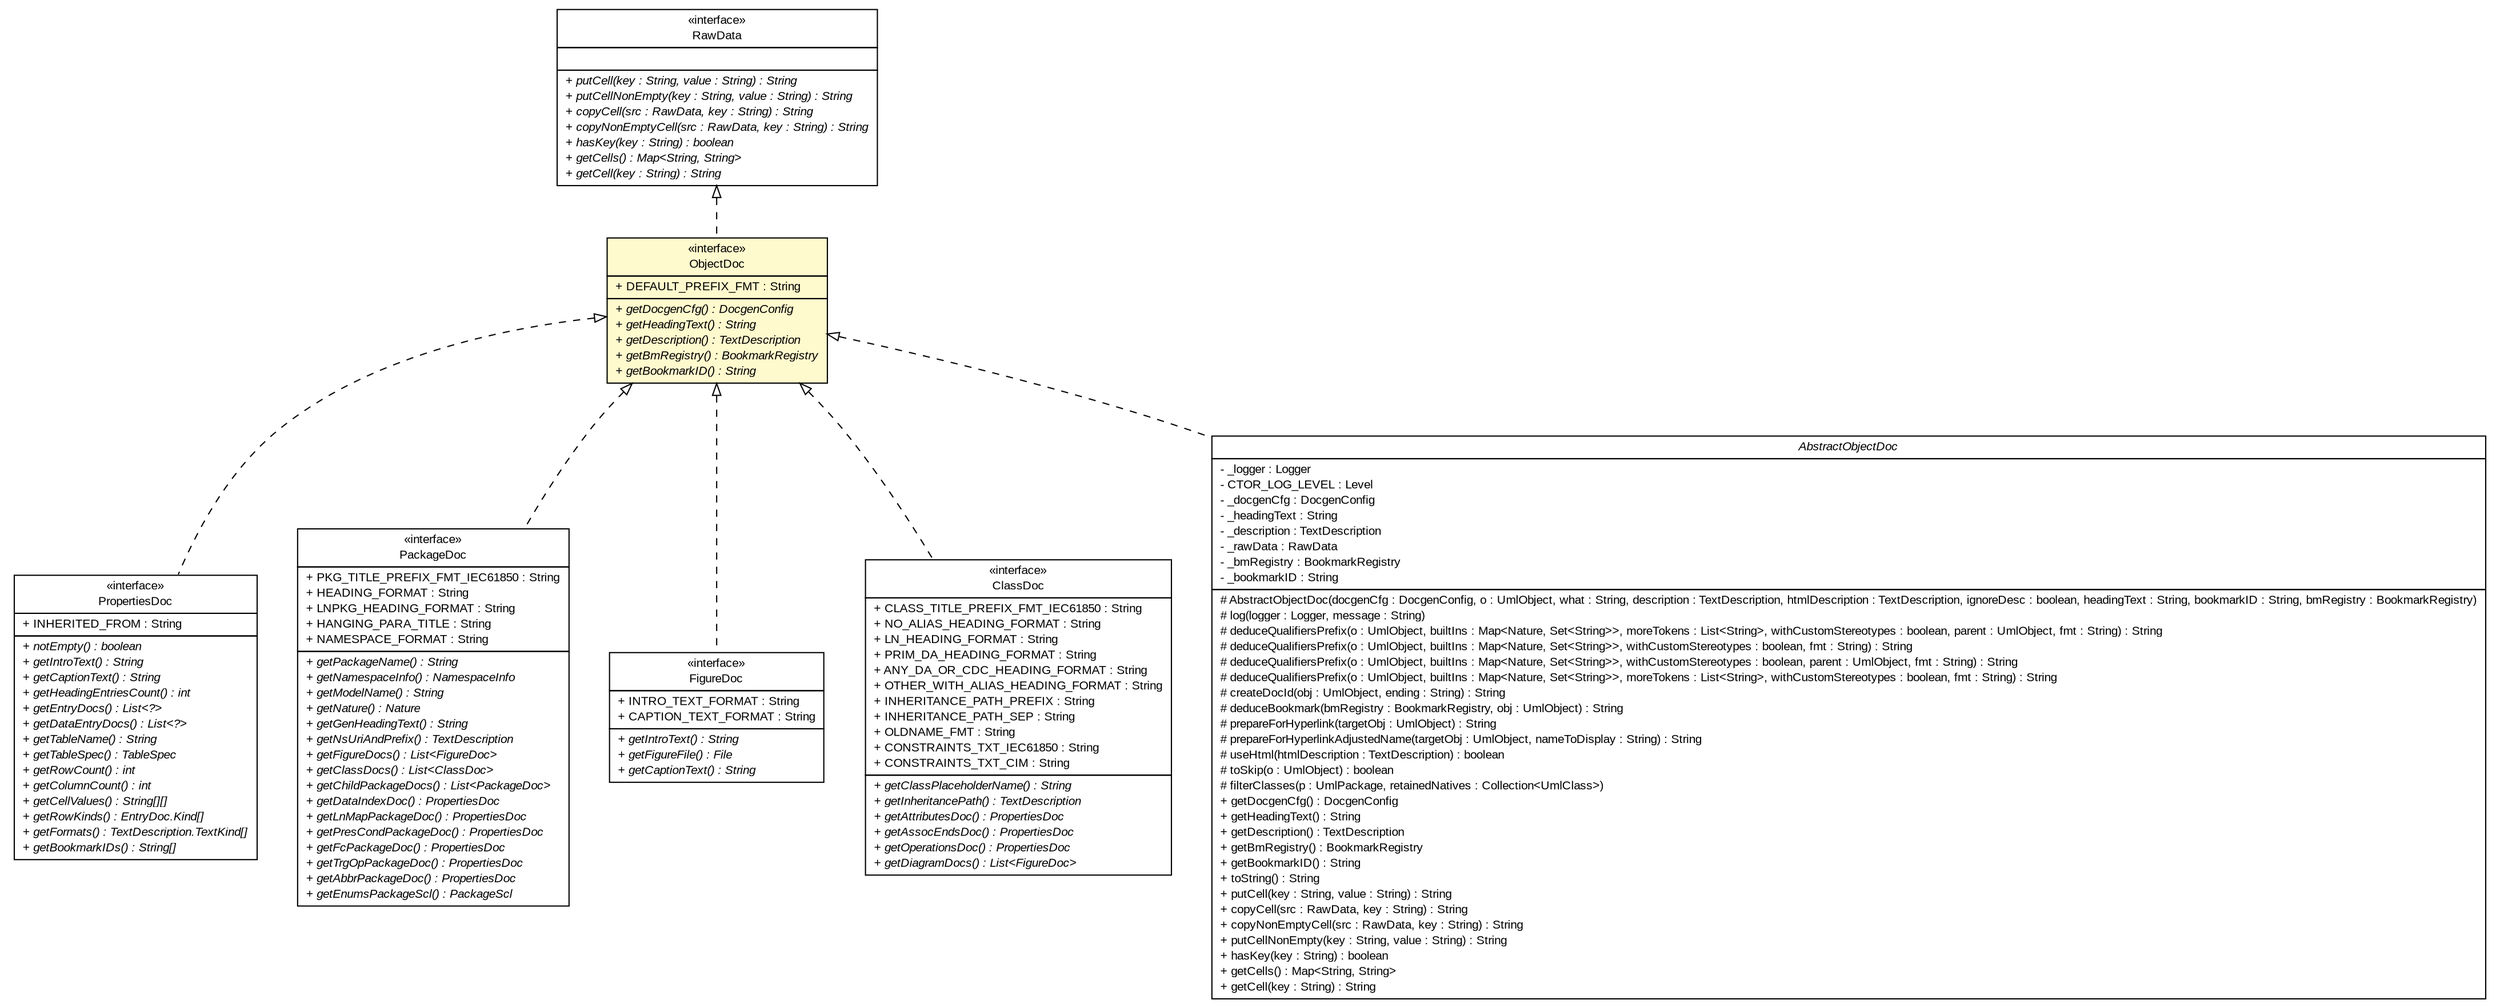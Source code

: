 #!/usr/local/bin/dot
#
# Class diagram 
# Generated by UMLGraph version R5_6_6-6-g3bdff0 (http://www.umlgraph.org/)
#

digraph G {
	edge [fontname="arial",fontsize=10,labelfontname="arial",labelfontsize=10];
	node [fontname="arial",fontsize=10,shape=plaintext];
	nodesep=0.25;
	ranksep=0.5;
	// org.tanjakostic.jcleancim.docgen.collector.RawData
	c141456 [label=<<table title="org.tanjakostic.jcleancim.docgen.collector.RawData" border="0" cellborder="1" cellspacing="0" cellpadding="2" port="p" href="./RawData.html">
		<tr><td><table border="0" cellspacing="0" cellpadding="1">
<tr><td align="center" balign="center"> &#171;interface&#187; </td></tr>
<tr><td align="center" balign="center"> RawData </td></tr>
		</table></td></tr>
		<tr><td><table border="0" cellspacing="0" cellpadding="1">
<tr><td align="left" balign="left">  </td></tr>
		</table></td></tr>
		<tr><td><table border="0" cellspacing="0" cellpadding="1">
<tr><td align="left" balign="left"><font face="Arial Italic" point-size="10.0"> + putCell(key : String, value : String) : String </font></td></tr>
<tr><td align="left" balign="left"><font face="Arial Italic" point-size="10.0"> + putCellNonEmpty(key : String, value : String) : String </font></td></tr>
<tr><td align="left" balign="left"><font face="Arial Italic" point-size="10.0"> + copyCell(src : RawData, key : String) : String </font></td></tr>
<tr><td align="left" balign="left"><font face="Arial Italic" point-size="10.0"> + copyNonEmptyCell(src : RawData, key : String) : String </font></td></tr>
<tr><td align="left" balign="left"><font face="Arial Italic" point-size="10.0"> + hasKey(key : String) : boolean </font></td></tr>
<tr><td align="left" balign="left"><font face="Arial Italic" point-size="10.0"> + getCells() : Map&lt;String, String&gt; </font></td></tr>
<tr><td align="left" balign="left"><font face="Arial Italic" point-size="10.0"> + getCell(key : String) : String </font></td></tr>
		</table></td></tr>
		</table>>, URL="./RawData.html", fontname="arial", fontcolor="black", fontsize=10.0];
	// org.tanjakostic.jcleancim.docgen.collector.PropertiesDoc
	c141457 [label=<<table title="org.tanjakostic.jcleancim.docgen.collector.PropertiesDoc" border="0" cellborder="1" cellspacing="0" cellpadding="2" port="p" href="./PropertiesDoc.html">
		<tr><td><table border="0" cellspacing="0" cellpadding="1">
<tr><td align="center" balign="center"> &#171;interface&#187; </td></tr>
<tr><td align="center" balign="center"> PropertiesDoc </td></tr>
		</table></td></tr>
		<tr><td><table border="0" cellspacing="0" cellpadding="1">
<tr><td align="left" balign="left"> + INHERITED_FROM : String </td></tr>
		</table></td></tr>
		<tr><td><table border="0" cellspacing="0" cellpadding="1">
<tr><td align="left" balign="left"><font face="Arial Italic" point-size="10.0"> + notEmpty() : boolean </font></td></tr>
<tr><td align="left" balign="left"><font face="Arial Italic" point-size="10.0"> + getIntroText() : String </font></td></tr>
<tr><td align="left" balign="left"><font face="Arial Italic" point-size="10.0"> + getCaptionText() : String </font></td></tr>
<tr><td align="left" balign="left"><font face="Arial Italic" point-size="10.0"> + getHeadingEntriesCount() : int </font></td></tr>
<tr><td align="left" balign="left"><font face="Arial Italic" point-size="10.0"> + getEntryDocs() : List&lt;?&gt; </font></td></tr>
<tr><td align="left" balign="left"><font face="Arial Italic" point-size="10.0"> + getDataEntryDocs() : List&lt;?&gt; </font></td></tr>
<tr><td align="left" balign="left"><font face="Arial Italic" point-size="10.0"> + getTableName() : String </font></td></tr>
<tr><td align="left" balign="left"><font face="Arial Italic" point-size="10.0"> + getTableSpec() : TableSpec </font></td></tr>
<tr><td align="left" balign="left"><font face="Arial Italic" point-size="10.0"> + getRowCount() : int </font></td></tr>
<tr><td align="left" balign="left"><font face="Arial Italic" point-size="10.0"> + getColumnCount() : int </font></td></tr>
<tr><td align="left" balign="left"><font face="Arial Italic" point-size="10.0"> + getCellValues() : String[][] </font></td></tr>
<tr><td align="left" balign="left"><font face="Arial Italic" point-size="10.0"> + getRowKinds() : EntryDoc.Kind[] </font></td></tr>
<tr><td align="left" balign="left"><font face="Arial Italic" point-size="10.0"> + getFormats() : TextDescription.TextKind[] </font></td></tr>
<tr><td align="left" balign="left"><font face="Arial Italic" point-size="10.0"> + getBookmarkIDs() : String[] </font></td></tr>
		</table></td></tr>
		</table>>, URL="./PropertiesDoc.html", fontname="arial", fontcolor="black", fontsize=10.0];
	// org.tanjakostic.jcleancim.docgen.collector.PackageDoc
	c141461 [label=<<table title="org.tanjakostic.jcleancim.docgen.collector.PackageDoc" border="0" cellborder="1" cellspacing="0" cellpadding="2" port="p" href="./PackageDoc.html">
		<tr><td><table border="0" cellspacing="0" cellpadding="1">
<tr><td align="center" balign="center"> &#171;interface&#187; </td></tr>
<tr><td align="center" balign="center"> PackageDoc </td></tr>
		</table></td></tr>
		<tr><td><table border="0" cellspacing="0" cellpadding="1">
<tr><td align="left" balign="left"> + PKG_TITLE_PREFIX_FMT_IEC61850 : String </td></tr>
<tr><td align="left" balign="left"> + HEADING_FORMAT : String </td></tr>
<tr><td align="left" balign="left"> + LNPKG_HEADING_FORMAT : String </td></tr>
<tr><td align="left" balign="left"> + HANGING_PARA_TITLE : String </td></tr>
<tr><td align="left" balign="left"> + NAMESPACE_FORMAT : String </td></tr>
		</table></td></tr>
		<tr><td><table border="0" cellspacing="0" cellpadding="1">
<tr><td align="left" balign="left"><font face="Arial Italic" point-size="10.0"> + getPackageName() : String </font></td></tr>
<tr><td align="left" balign="left"><font face="Arial Italic" point-size="10.0"> + getNamespaceInfo() : NamespaceInfo </font></td></tr>
<tr><td align="left" balign="left"><font face="Arial Italic" point-size="10.0"> + getModelName() : String </font></td></tr>
<tr><td align="left" balign="left"><font face="Arial Italic" point-size="10.0"> + getNature() : Nature </font></td></tr>
<tr><td align="left" balign="left"><font face="Arial Italic" point-size="10.0"> + getGenHeadingText() : String </font></td></tr>
<tr><td align="left" balign="left"><font face="Arial Italic" point-size="10.0"> + getNsUriAndPrefix() : TextDescription </font></td></tr>
<tr><td align="left" balign="left"><font face="Arial Italic" point-size="10.0"> + getFigureDocs() : List&lt;FigureDoc&gt; </font></td></tr>
<tr><td align="left" balign="left"><font face="Arial Italic" point-size="10.0"> + getClassDocs() : List&lt;ClassDoc&gt; </font></td></tr>
<tr><td align="left" balign="left"><font face="Arial Italic" point-size="10.0"> + getChildPackageDocs() : List&lt;PackageDoc&gt; </font></td></tr>
<tr><td align="left" balign="left"><font face="Arial Italic" point-size="10.0"> + getDataIndexDoc() : PropertiesDoc </font></td></tr>
<tr><td align="left" balign="left"><font face="Arial Italic" point-size="10.0"> + getLnMapPackageDoc() : PropertiesDoc </font></td></tr>
<tr><td align="left" balign="left"><font face="Arial Italic" point-size="10.0"> + getPresCondPackageDoc() : PropertiesDoc </font></td></tr>
<tr><td align="left" balign="left"><font face="Arial Italic" point-size="10.0"> + getFcPackageDoc() : PropertiesDoc </font></td></tr>
<tr><td align="left" balign="left"><font face="Arial Italic" point-size="10.0"> + getTrgOpPackageDoc() : PropertiesDoc </font></td></tr>
<tr><td align="left" balign="left"><font face="Arial Italic" point-size="10.0"> + getAbbrPackageDoc() : PropertiesDoc </font></td></tr>
<tr><td align="left" balign="left"><font face="Arial Italic" point-size="10.0"> + getEnumsPackageScl() : PackageScl </font></td></tr>
		</table></td></tr>
		</table>>, URL="./PackageDoc.html", fontname="arial", fontcolor="black", fontsize=10.0];
	// org.tanjakostic.jcleancim.docgen.collector.ObjectDoc
	c141462 [label=<<table title="org.tanjakostic.jcleancim.docgen.collector.ObjectDoc" border="0" cellborder="1" cellspacing="0" cellpadding="2" port="p" bgcolor="lemonChiffon" href="./ObjectDoc.html">
		<tr><td><table border="0" cellspacing="0" cellpadding="1">
<tr><td align="center" balign="center"> &#171;interface&#187; </td></tr>
<tr><td align="center" balign="center"> ObjectDoc </td></tr>
		</table></td></tr>
		<tr><td><table border="0" cellspacing="0" cellpadding="1">
<tr><td align="left" balign="left"> + DEFAULT_PREFIX_FMT : String </td></tr>
		</table></td></tr>
		<tr><td><table border="0" cellspacing="0" cellpadding="1">
<tr><td align="left" balign="left"><font face="Arial Italic" point-size="10.0"> + getDocgenCfg() : DocgenConfig </font></td></tr>
<tr><td align="left" balign="left"><font face="Arial Italic" point-size="10.0"> + getHeadingText() : String </font></td></tr>
<tr><td align="left" balign="left"><font face="Arial Italic" point-size="10.0"> + getDescription() : TextDescription </font></td></tr>
<tr><td align="left" balign="left"><font face="Arial Italic" point-size="10.0"> + getBmRegistry() : BookmarkRegistry </font></td></tr>
<tr><td align="left" balign="left"><font face="Arial Italic" point-size="10.0"> + getBookmarkID() : String </font></td></tr>
		</table></td></tr>
		</table>>, URL="./ObjectDoc.html", fontname="arial", fontcolor="black", fontsize=10.0];
	// org.tanjakostic.jcleancim.docgen.collector.FigureDoc
	c141469 [label=<<table title="org.tanjakostic.jcleancim.docgen.collector.FigureDoc" border="0" cellborder="1" cellspacing="0" cellpadding="2" port="p" href="./FigureDoc.html">
		<tr><td><table border="0" cellspacing="0" cellpadding="1">
<tr><td align="center" balign="center"> &#171;interface&#187; </td></tr>
<tr><td align="center" balign="center"> FigureDoc </td></tr>
		</table></td></tr>
		<tr><td><table border="0" cellspacing="0" cellpadding="1">
<tr><td align="left" balign="left"> + INTRO_TEXT_FORMAT : String </td></tr>
<tr><td align="left" balign="left"> + CAPTION_TEXT_FORMAT : String </td></tr>
		</table></td></tr>
		<tr><td><table border="0" cellspacing="0" cellpadding="1">
<tr><td align="left" balign="left"><font face="Arial Italic" point-size="10.0"> + getIntroText() : String </font></td></tr>
<tr><td align="left" balign="left"><font face="Arial Italic" point-size="10.0"> + getFigureFile() : File </font></td></tr>
<tr><td align="left" balign="left"><font face="Arial Italic" point-size="10.0"> + getCaptionText() : String </font></td></tr>
		</table></td></tr>
		</table>>, URL="./FigureDoc.html", fontname="arial", fontcolor="black", fontsize=10.0];
	// org.tanjakostic.jcleancim.docgen.collector.ClassDoc
	c141476 [label=<<table title="org.tanjakostic.jcleancim.docgen.collector.ClassDoc" border="0" cellborder="1" cellspacing="0" cellpadding="2" port="p" href="./ClassDoc.html">
		<tr><td><table border="0" cellspacing="0" cellpadding="1">
<tr><td align="center" balign="center"> &#171;interface&#187; </td></tr>
<tr><td align="center" balign="center"> ClassDoc </td></tr>
		</table></td></tr>
		<tr><td><table border="0" cellspacing="0" cellpadding="1">
<tr><td align="left" balign="left"> + CLASS_TITLE_PREFIX_FMT_IEC61850 : String </td></tr>
<tr><td align="left" balign="left"> + NO_ALIAS_HEADING_FORMAT : String </td></tr>
<tr><td align="left" balign="left"> + LN_HEADING_FORMAT : String </td></tr>
<tr><td align="left" balign="left"> + PRIM_DA_HEADING_FORMAT : String </td></tr>
<tr><td align="left" balign="left"> + ANY_DA_OR_CDC_HEADING_FORMAT : String </td></tr>
<tr><td align="left" balign="left"> + OTHER_WITH_ALIAS_HEADING_FORMAT : String </td></tr>
<tr><td align="left" balign="left"> + INHERITANCE_PATH_PREFIX : String </td></tr>
<tr><td align="left" balign="left"> + INHERITANCE_PATH_SEP : String </td></tr>
<tr><td align="left" balign="left"> + OLDNAME_FMT : String </td></tr>
<tr><td align="left" balign="left"> + CONSTRAINTS_TXT_IEC61850 : String </td></tr>
<tr><td align="left" balign="left"> + CONSTRAINTS_TXT_CIM : String </td></tr>
		</table></td></tr>
		<tr><td><table border="0" cellspacing="0" cellpadding="1">
<tr><td align="left" balign="left"><font face="Arial Italic" point-size="10.0"> + getClassPlaceholderName() : String </font></td></tr>
<tr><td align="left" balign="left"><font face="Arial Italic" point-size="10.0"> + getInheritancePath() : TextDescription </font></td></tr>
<tr><td align="left" balign="left"><font face="Arial Italic" point-size="10.0"> + getAttributesDoc() : PropertiesDoc </font></td></tr>
<tr><td align="left" balign="left"><font face="Arial Italic" point-size="10.0"> + getAssocEndsDoc() : PropertiesDoc </font></td></tr>
<tr><td align="left" balign="left"><font face="Arial Italic" point-size="10.0"> + getOperationsDoc() : PropertiesDoc </font></td></tr>
<tr><td align="left" balign="left"><font face="Arial Italic" point-size="10.0"> + getDiagramDocs() : List&lt;FigureDoc&gt; </font></td></tr>
		</table></td></tr>
		</table>>, URL="./ClassDoc.html", fontname="arial", fontcolor="black", fontsize=10.0];
	// org.tanjakostic.jcleancim.docgen.collector.impl.AbstractObjectDoc
	c141506 [label=<<table title="org.tanjakostic.jcleancim.docgen.collector.impl.AbstractObjectDoc" border="0" cellborder="1" cellspacing="0" cellpadding="2" port="p" href="./impl/AbstractObjectDoc.html">
		<tr><td><table border="0" cellspacing="0" cellpadding="1">
<tr><td align="center" balign="center"><font face="Arial Italic"> AbstractObjectDoc </font></td></tr>
		</table></td></tr>
		<tr><td><table border="0" cellspacing="0" cellpadding="1">
<tr><td align="left" balign="left"> - _logger : Logger </td></tr>
<tr><td align="left" balign="left"> - CTOR_LOG_LEVEL : Level </td></tr>
<tr><td align="left" balign="left"> - _docgenCfg : DocgenConfig </td></tr>
<tr><td align="left" balign="left"> - _headingText : String </td></tr>
<tr><td align="left" balign="left"> - _description : TextDescription </td></tr>
<tr><td align="left" balign="left"> - _rawData : RawData </td></tr>
<tr><td align="left" balign="left"> - _bmRegistry : BookmarkRegistry </td></tr>
<tr><td align="left" balign="left"> - _bookmarkID : String </td></tr>
		</table></td></tr>
		<tr><td><table border="0" cellspacing="0" cellpadding="1">
<tr><td align="left" balign="left"> # AbstractObjectDoc(docgenCfg : DocgenConfig, o : UmlObject, what : String, description : TextDescription, htmlDescription : TextDescription, ignoreDesc : boolean, headingText : String, bookmarkID : String, bmRegistry : BookmarkRegistry) </td></tr>
<tr><td align="left" balign="left"> # log(logger : Logger, message : String) </td></tr>
<tr><td align="left" balign="left"> # deduceQualifiersPrefix(o : UmlObject, builtIns : Map&lt;Nature, Set&lt;String&gt;&gt;, moreTokens : List&lt;String&gt;, withCustomStereotypes : boolean, parent : UmlObject, fmt : String) : String </td></tr>
<tr><td align="left" balign="left"> # deduceQualifiersPrefix(o : UmlObject, builtIns : Map&lt;Nature, Set&lt;String&gt;&gt;, withCustomStereotypes : boolean, fmt : String) : String </td></tr>
<tr><td align="left" balign="left"> # deduceQualifiersPrefix(o : UmlObject, builtIns : Map&lt;Nature, Set&lt;String&gt;&gt;, withCustomStereotypes : boolean, parent : UmlObject, fmt : String) : String </td></tr>
<tr><td align="left" balign="left"> # deduceQualifiersPrefix(o : UmlObject, builtIns : Map&lt;Nature, Set&lt;String&gt;&gt;, moreTokens : List&lt;String&gt;, withCustomStereotypes : boolean, fmt : String) : String </td></tr>
<tr><td align="left" balign="left"> # createDocId(obj : UmlObject, ending : String) : String </td></tr>
<tr><td align="left" balign="left"> # deduceBookmark(bmRegistry : BookmarkRegistry, obj : UmlObject) : String </td></tr>
<tr><td align="left" balign="left"> # prepareForHyperlink(targetObj : UmlObject) : String </td></tr>
<tr><td align="left" balign="left"> # prepareForHyperlinkAdjustedName(targetObj : UmlObject, nameToDisplay : String) : String </td></tr>
<tr><td align="left" balign="left"> # useHtml(htmlDescription : TextDescription) : boolean </td></tr>
<tr><td align="left" balign="left"> # toSkip(o : UmlObject) : boolean </td></tr>
<tr><td align="left" balign="left"> # filterClasses(p : UmlPackage, retainedNatives : Collection&lt;UmlClass&gt;) </td></tr>
<tr><td align="left" balign="left"> + getDocgenCfg() : DocgenConfig </td></tr>
<tr><td align="left" balign="left"> + getHeadingText() : String </td></tr>
<tr><td align="left" balign="left"> + getDescription() : TextDescription </td></tr>
<tr><td align="left" balign="left"> + getBmRegistry() : BookmarkRegistry </td></tr>
<tr><td align="left" balign="left"> + getBookmarkID() : String </td></tr>
<tr><td align="left" balign="left"> + toString() : String </td></tr>
<tr><td align="left" balign="left"> + putCell(key : String, value : String) : String </td></tr>
<tr><td align="left" balign="left"> + copyCell(src : RawData, key : String) : String </td></tr>
<tr><td align="left" balign="left"> + copyNonEmptyCell(src : RawData, key : String) : String </td></tr>
<tr><td align="left" balign="left"> + putCellNonEmpty(key : String, value : String) : String </td></tr>
<tr><td align="left" balign="left"> + hasKey(key : String) : boolean </td></tr>
<tr><td align="left" balign="left"> + getCells() : Map&lt;String, String&gt; </td></tr>
<tr><td align="left" balign="left"> + getCell(key : String) : String </td></tr>
		</table></td></tr>
		</table>>, URL="./impl/AbstractObjectDoc.html", fontname="arial", fontcolor="black", fontsize=10.0];
	//org.tanjakostic.jcleancim.docgen.collector.PropertiesDoc implements org.tanjakostic.jcleancim.docgen.collector.ObjectDoc
	c141462:p -> c141457:p [dir=back,arrowtail=empty,style=dashed];
	//org.tanjakostic.jcleancim.docgen.collector.PackageDoc implements org.tanjakostic.jcleancim.docgen.collector.ObjectDoc
	c141462:p -> c141461:p [dir=back,arrowtail=empty,style=dashed];
	//org.tanjakostic.jcleancim.docgen.collector.ObjectDoc implements org.tanjakostic.jcleancim.docgen.collector.RawData
	c141456:p -> c141462:p [dir=back,arrowtail=empty,style=dashed];
	//org.tanjakostic.jcleancim.docgen.collector.FigureDoc implements org.tanjakostic.jcleancim.docgen.collector.ObjectDoc
	c141462:p -> c141469:p [dir=back,arrowtail=empty,style=dashed];
	//org.tanjakostic.jcleancim.docgen.collector.ClassDoc implements org.tanjakostic.jcleancim.docgen.collector.ObjectDoc
	c141462:p -> c141476:p [dir=back,arrowtail=empty,style=dashed];
	//org.tanjakostic.jcleancim.docgen.collector.impl.AbstractObjectDoc implements org.tanjakostic.jcleancim.docgen.collector.ObjectDoc
	c141462:p -> c141506:p [dir=back,arrowtail=empty,style=dashed];
}

